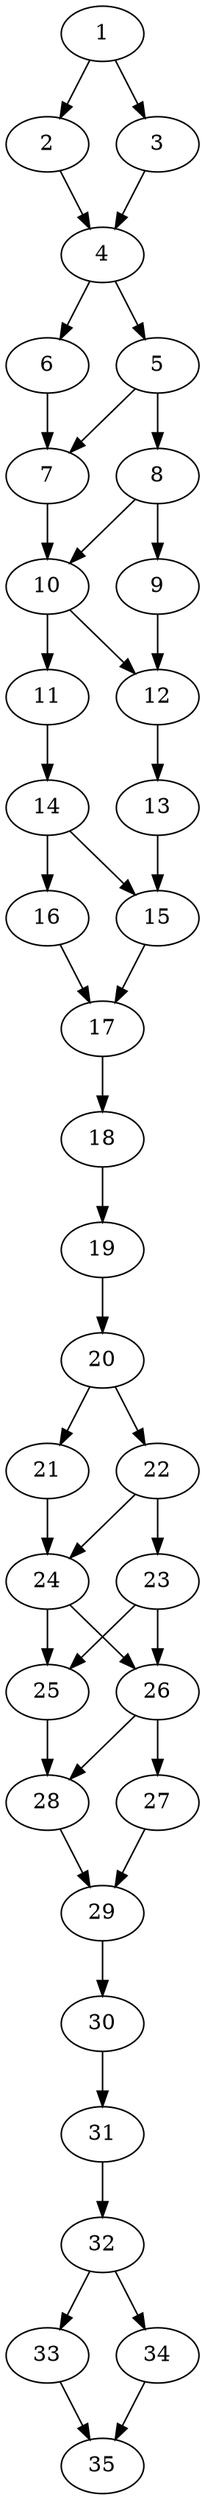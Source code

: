 // DAG automatically generated by daggen at Thu Oct  3 14:05:37 2019
// ./daggen --dot -n 35 --ccr 0.3 --fat 0.3 --regular 0.5 --density 0.7 --mindata 5242880 --maxdata 52428800 
digraph G {
  1 [size="34003627", alpha="0.20", expect_size="10201088"] 
  1 -> 2 [size ="10201088"]
  1 -> 3 [size ="10201088"]
  2 [size="172735147", alpha="0.12", expect_size="51820544"] 
  2 -> 4 [size ="51820544"]
  3 [size="169891840", alpha="0.17", expect_size="50967552"] 
  3 -> 4 [size ="50967552"]
  4 [size="134587733", alpha="0.12", expect_size="40376320"] 
  4 -> 5 [size ="40376320"]
  4 -> 6 [size ="40376320"]
  5 [size="109752320", alpha="0.09", expect_size="32925696"] 
  5 -> 7 [size ="32925696"]
  5 -> 8 [size ="32925696"]
  6 [size="70386347", alpha="0.14", expect_size="21115904"] 
  6 -> 7 [size ="21115904"]
  7 [size="73355947", alpha="0.02", expect_size="22006784"] 
  7 -> 10 [size ="22006784"]
  8 [size="63252480", alpha="0.20", expect_size="18975744"] 
  8 -> 9 [size ="18975744"]
  8 -> 10 [size ="18975744"]
  9 [size="28603733", alpha="0.05", expect_size="8581120"] 
  9 -> 12 [size ="8581120"]
  10 [size="70802773", alpha="0.18", expect_size="21240832"] 
  10 -> 11 [size ="21240832"]
  10 -> 12 [size ="21240832"]
  11 [size="20514133", alpha="0.10", expect_size="6154240"] 
  11 -> 14 [size ="6154240"]
  12 [size="19019093", alpha="0.01", expect_size="5705728"] 
  12 -> 13 [size ="5705728"]
  13 [size="113530880", alpha="0.17", expect_size="34059264"] 
  13 -> 15 [size ="34059264"]
  14 [size="92658347", alpha="0.17", expect_size="27797504"] 
  14 -> 15 [size ="27797504"]
  14 -> 16 [size ="27797504"]
  15 [size="30429867", alpha="0.17", expect_size="9128960"] 
  15 -> 17 [size ="9128960"]
  16 [size="104280747", alpha="0.11", expect_size="31284224"] 
  16 -> 17 [size ="31284224"]
  17 [size="56081067", alpha="0.09", expect_size="16824320"] 
  17 -> 18 [size ="16824320"]
  18 [size="73495893", alpha="0.01", expect_size="22048768"] 
  18 -> 19 [size ="22048768"]
  19 [size="70580907", alpha="0.16", expect_size="21174272"] 
  19 -> 20 [size ="21174272"]
  20 [size="111571627", alpha="0.18", expect_size="33471488"] 
  20 -> 21 [size ="33471488"]
  20 -> 22 [size ="33471488"]
  21 [size="94088533", alpha="0.03", expect_size="28226560"] 
  21 -> 24 [size ="28226560"]
  22 [size="18640213", alpha="0.08", expect_size="5592064"] 
  22 -> 23 [size ="5592064"]
  22 -> 24 [size ="5592064"]
  23 [size="27289600", alpha="0.11", expect_size="8186880"] 
  23 -> 25 [size ="8186880"]
  23 -> 26 [size ="8186880"]
  24 [size="162085547", alpha="0.10", expect_size="48625664"] 
  24 -> 25 [size ="48625664"]
  24 -> 26 [size ="48625664"]
  25 [size="140738560", alpha="0.01", expect_size="42221568"] 
  25 -> 28 [size ="42221568"]
  26 [size="120026453", alpha="0.18", expect_size="36007936"] 
  26 -> 27 [size ="36007936"]
  26 -> 28 [size ="36007936"]
  27 [size="50216960", alpha="0.02", expect_size="15065088"] 
  27 -> 29 [size ="15065088"]
  28 [size="119306240", alpha="0.12", expect_size="35791872"] 
  28 -> 29 [size ="35791872"]
  29 [size="124351147", alpha="0.04", expect_size="37305344"] 
  29 -> 30 [size ="37305344"]
  30 [size="90525013", alpha="0.02", expect_size="27157504"] 
  30 -> 31 [size ="27157504"]
  31 [size="77322240", alpha="0.01", expect_size="23196672"] 
  31 -> 32 [size ="23196672"]
  32 [size="101277013", alpha="0.20", expect_size="30383104"] 
  32 -> 33 [size ="30383104"]
  32 -> 34 [size ="30383104"]
  33 [size="160358400", alpha="0.11", expect_size="48107520"] 
  33 -> 35 [size ="48107520"]
  34 [size="92412587", alpha="0.11", expect_size="27723776"] 
  34 -> 35 [size ="27723776"]
  35 [size="171844267", alpha="0.14", expect_size="51553280"] 
}

